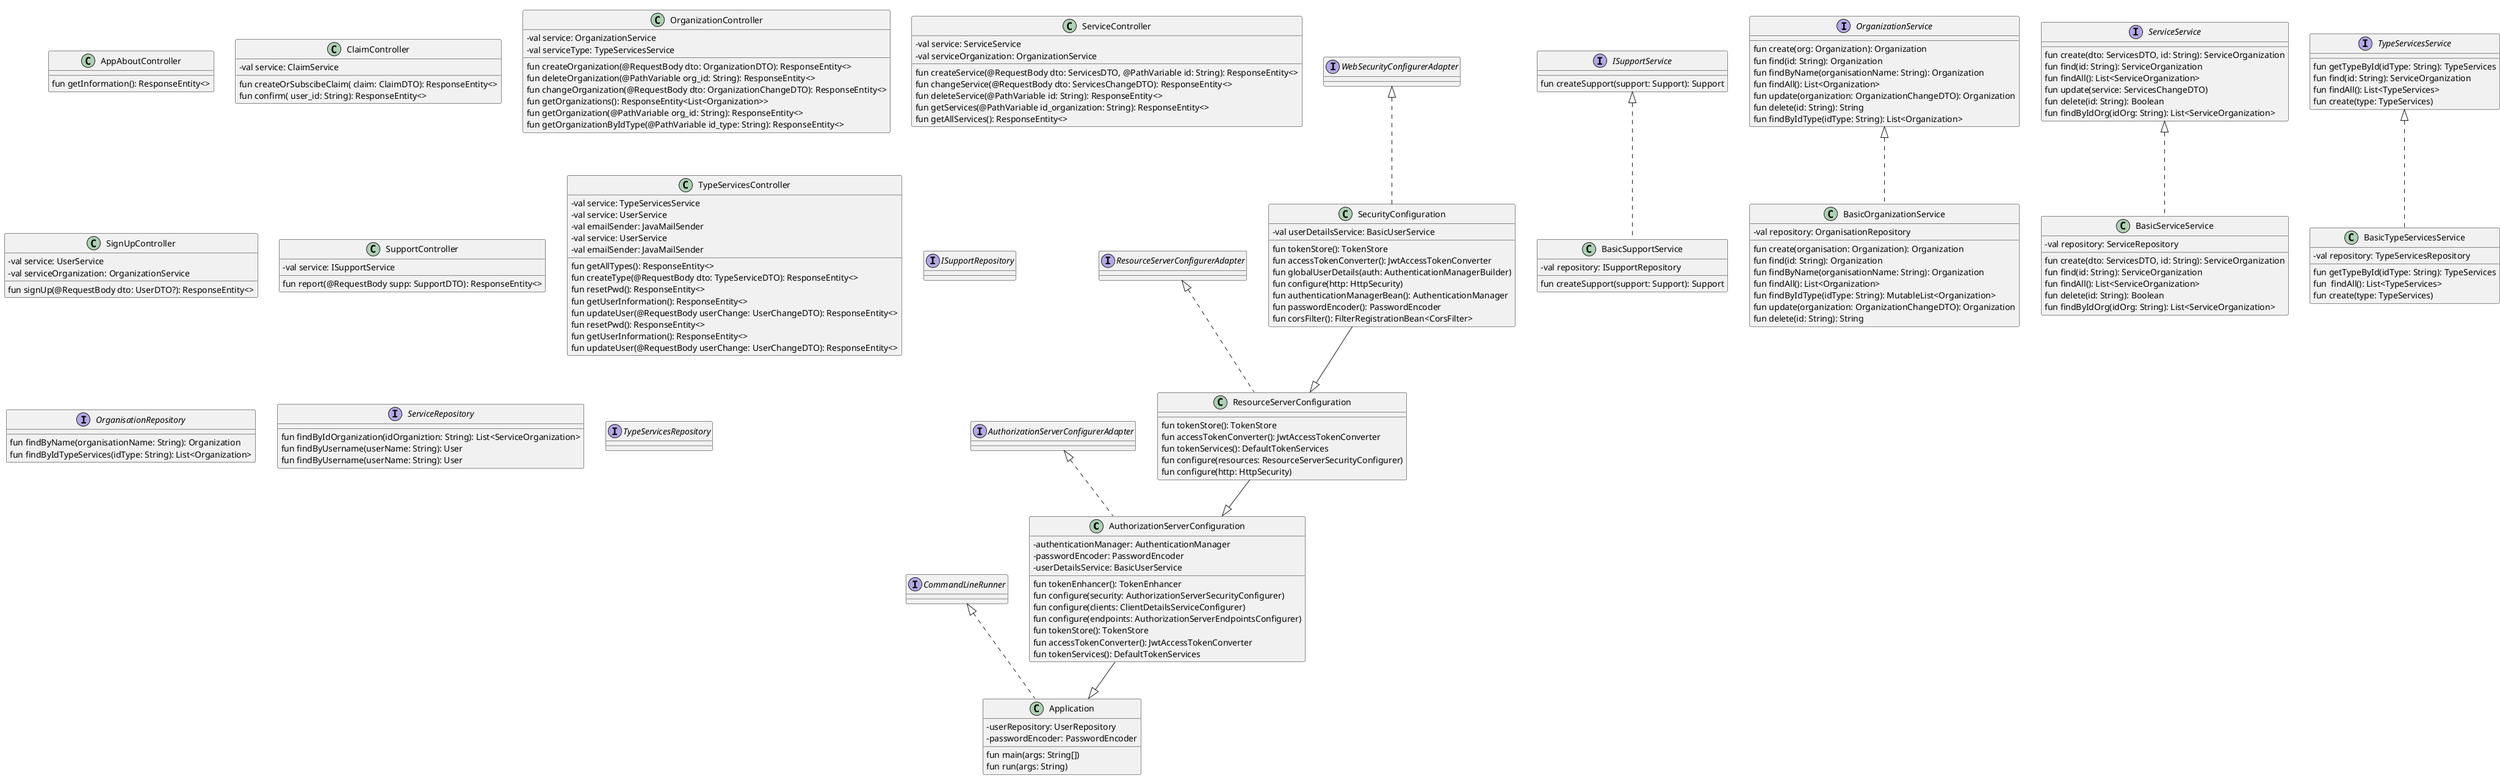@startuml
skinparam classAttributeIconSize 0
class AuthorizationServerConfiguration implements AuthorizationServerConfigurerAdapter{
 -  authenticationManager: AuthenticationManager
 -  passwordEncoder: PasswordEncoder
 -  userDetailsService: BasicUserService
 fun tokenEnhancer(): TokenEnhancer
 fun configure(security: AuthorizationServerSecurityConfigurer)
  fun configure(clients: ClientDetailsServiceConfigurer)
  fun configure(endpoints: AuthorizationServerEndpointsConfigurer)
  fun tokenStore(): TokenStore
  fun accessTokenConverter(): JwtAccessTokenConverter
  fun tokenServices(): DefaultTokenServices
  }

AuthorizationServerConfiguration --|> Application
class Application implements CommandLineRunner {
 - userRepository: UserRepository
 - passwordEncoder: PasswordEncoder
 fun main(args: String[])
 fun run(args: String)
}

ResourceServerConfiguration --|> AuthorizationServerConfiguration
class ResourceServerConfiguration implements ResourceServerConfigurerAdapter {
fun tokenStore(): TokenStore
fun accessTokenConverter(): JwtAccessTokenConverter
fun tokenServices(): DefaultTokenServices
fun configure(resources: ResourceServerSecurityConfigurer)
fun configure(http: HttpSecurity)
}

SecurityConfiguration --|> ResourceServerConfiguration
class SecurityConfiguration implements WebSecurityConfigurerAdapter {
fun tokenStore(): TokenStore
fun accessTokenConverter(): JwtAccessTokenConverter
- val userDetailsService: BasicUserService
fun globalUserDetails(auth: AuthenticationManagerBuilder)
fun configure(http: HttpSecurity)
fun authenticationManagerBean(): AuthenticationManager
fun passwordEncoder(): PasswordEncoder
fun corsFilter(): FilterRegistrationBean<CorsFilter>
}
class AppAboutController {
      fun getInformation(): ResponseEntity<>
  }
  class ClaimController {
       - val service: ClaimService
      fun createOrSubscibeClaim( claim: ClaimDTO): ResponseEntity<>
      fun confirm( user_id: String): ResponseEntity<>
   }

   class OrganizationController {
   -val service: OrganizationService
     - val serviceType: TypeServicesService
   fun createOrganization(@RequestBody dto: OrganizationDTO): ResponseEntity<>
   fun deleteOrganization(@PathVariable org_id: String): ResponseEntity<>
   fun changeOrganization(@RequestBody dto: OrganizationChangeDTO): ResponseEntity<>
   fun getOrganizations(): ResponseEntity<List<Organization>>
   fun getOrganization(@PathVariable org_id: String): ResponseEntity<>
   fun getOrganizationByIdType(@PathVariable id_type: String): ResponseEntity<>
  }

class ServiceController {
  -val service: ServiceService
  -val serviceOrganization: OrganizationService
  fun createService(@RequestBody dto: ServicesDTO, @PathVariable id: String): ResponseEntity<>
  fun changeService(@RequestBody dto: ServicesChangeDTO): ResponseEntity<>
  fun deleteService(@PathVariable id: String): ResponseEntity<>
  fun getServices(@PathVariable id_organization: String): ResponseEntity<>
  fun getAllServices(): ResponseEntity<>
 }

class SignUpController {
  -val service: UserService
  -val serviceOrganization: OrganizationService
  fun signUp(@RequestBody dto: UserDTO?): ResponseEntity<>
 }
 class SupportController {
  -val service: ISupportService
  fun report(@RequestBody supp: SupportDTO): ResponseEntity<>
 }
 class TypeServicesController {
  -val service: TypeServicesService
  fun getAllTypes(): ResponseEntity<>
  fun createType(@RequestBody dto: TypeServiceDTO): ResponseEntity<>
 }
class TypeServicesController {
  - val service: UserService
  - val emailSender: JavaMailSender
  fun resetPwd(): ResponseEntity<>
  fun getUserInformation(): ResponseEntity<>
  fun updateUser(@RequestBody userChange: UserChangeDTO): ResponseEntity<>
 }
 class TypeServicesController {
  - val service: UserService
  - val emailSender: JavaMailSender
  fun resetPwd(): ResponseEntity<>
  fun getUserInformation(): ResponseEntity<>
  fun updateUser(@RequestBody userChange: UserChangeDTO): ResponseEntity<>
 }

 interface ISupportRepository {
   }
 interface OrganisationRepository {
   fun findByName(organisationName: String): Organization
   fun findByIdTypeServices(idType: String): List<Organization>
   }
  interface ServiceRepository {
    fun findByIdOrganization(idOrganiztion: String): List<ServiceOrganization>
  }
    interface TypeServicesRepository {
   }
  interface ServiceRepository {
      fun findByUsername(userName: String): User
  }
   interface TypeServicesRepository {
   }
   interface ServiceRepository {
         fun findByUsername(userName: String): User
   }
      interface ISupportService {
         fun createSupport(support: Support): Support
        }
       interface OrganizationService {
         fun create(org: Organization): Organization
         fun find(id: String): Organization
         fun findByName(organisationName: String): Organization
         fun findAll(): List<Organization>
             fun update(organization: OrganizationChangeDTO): Organization
             fun delete(id: String): String
             fun findByIdType(idType: String): List<Organization>
         }
        interface ServiceService {
          fun create(dto: ServicesDTO, id: String): ServiceOrganization
          fun find(id: String): ServiceOrganization
          fun findAll(): List<ServiceOrganization>
          fun update(service: ServicesChangeDTO)
              fun delete(id: String): Boolean
             fun findByIdOrg(idOrg: String): List<ServiceOrganization>
          }
         interface TypeServicesService {
           fun getTypeById(idType: String): TypeServices
           fun find(id: String): ServiceOrganization
           fun findAll(): List<TypeServices>
              fun create(type: TypeServices)
           }
          interface UserService {
            fun create(user: User): User
            fun find(id: String): User
            fun findByUsername(userName: String): User
            fun findAll(): List<User>
                fun update(id: String, user: User): User
          fun delete(id: String): String
          fun changeRole(name: String, isAdmin: Boolean): User
          fun resetPassword(username: String): String
          fun updateUser(name: String, userChange: UserChangeDTO): Boolean

            }
class BasicOrganizationService implements OrganizationService {
       - val repository: OrganisationRepository
       fun create(organisation: Organization): Organization
       fun find(id: String): Organization
       fun findByName(organisationName: String): Organization
       fun findAll(): List<Organization>
           fun findByIdType(idType: String): MutableList<Organization>
               fun update(organization: OrganizationChangeDTO): Organization
      fun delete(id: String): String
      }
     class BasicServiceService implements ServiceService {
        - val repository: ServiceRepository
        fun create(dto: ServicesDTO, id: String): ServiceOrganization
        fun find(id: String): ServiceOrganization
        fun findAll(): List<ServiceOrganization>
        fun delete(id: String): Boolean
            fun findByIdOrg(idOrg: String): List<ServiceOrganization>
       }
      class BasicUserService implements UserService, UserDetailsService {
         - val repository: UserRepository
          fun encoder(): BCryptPasswordEncoder
          fun create(user: User): User
          fun find(id: String): User
          fun findByUsername(userName: String): User
          fun findAll(): List<User>
              fun update(id: String, user: User): User
              fun resetPassword(username: String): String?
             fun delete(id: String): String
             fun updateUser(name: String, userChange: UserChangeDTO): Boolean
        fun loadUserByUsername(username: String?): UserDetails
        fun generatePassayPassword(): String
        }
     class BasicTypeServicesService implements TypeServicesService{
        - val repository: TypeServicesRepository
         fun getTypeById(idType: String): TypeServices
       fun  findAll(): List<TypeServices>
         fun create(type: TypeServices)
       }
     class BasicSupportService implements ISupportService {
        - val repository: ISupportRepository
        fun createSupport(support: Support): Support
       }
@enduml